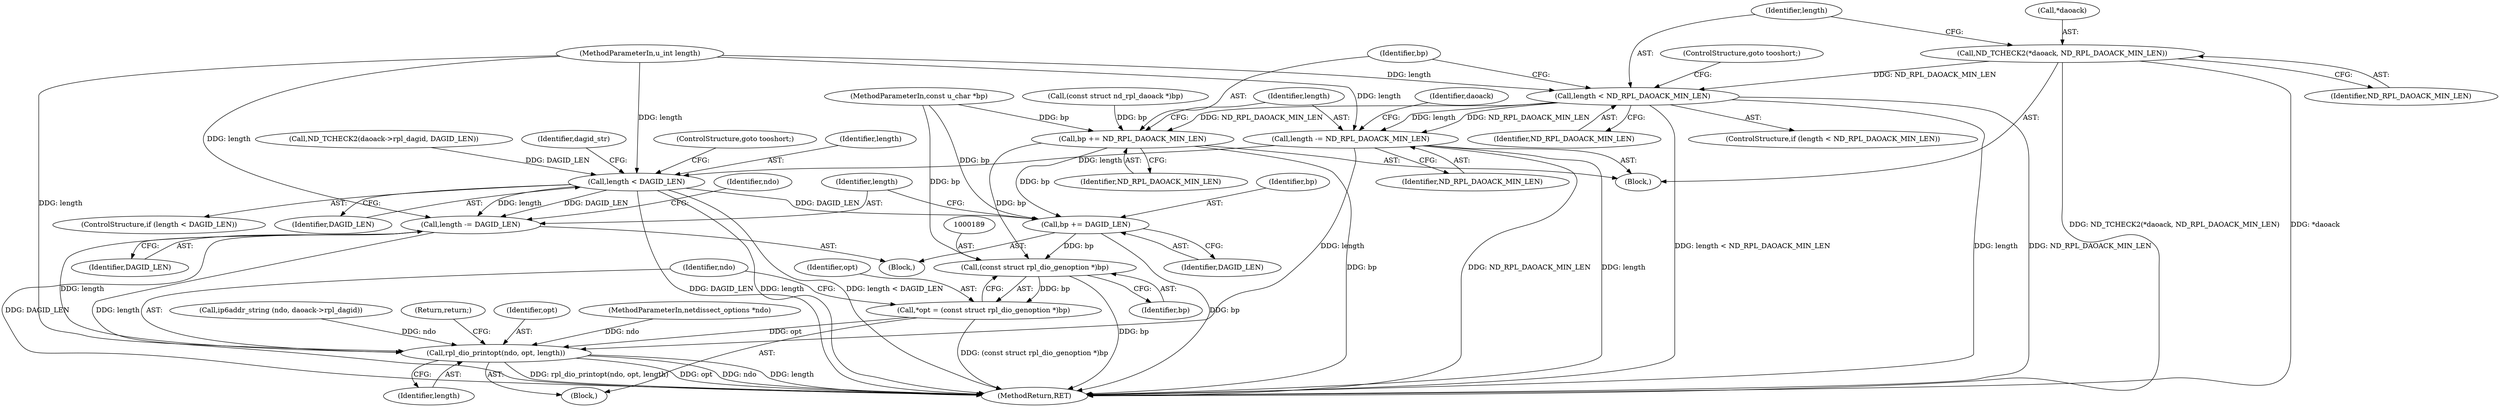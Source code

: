 digraph "0_tcpdump_d7505276842e85bfd067fa21cdb32b8a2dc3c5e4_6@pointer" {
"1000116" [label="(Call,ND_TCHECK2(*daoack, ND_RPL_DAOACK_MIN_LEN))"];
"1000121" [label="(Call,length < ND_RPL_DAOACK_MIN_LEN)"];
"1000125" [label="(Call,bp += ND_RPL_DAOACK_MIN_LEN)"];
"1000154" [label="(Call,bp += DAGID_LEN)"];
"1000188" [label="(Call,(const struct rpl_dio_genoption *)bp)"];
"1000186" [label="(Call,*opt = (const struct rpl_dio_genoption *)bp)"];
"1000191" [label="(Call,rpl_dio_printopt(ndo, opt, length))"];
"1000128" [label="(Call,length -= ND_RPL_DAOACK_MIN_LEN)"];
"1000143" [label="(Call,length < DAGID_LEN)"];
"1000157" [label="(Call,length -= DAGID_LEN)"];
"1000157" [label="(Call,length -= DAGID_LEN)"];
"1000154" [label="(Call,bp += DAGID_LEN)"];
"1000195" [label="(Return,return;)"];
"1000162" [label="(Identifier,ndo)"];
"1000117" [label="(Call,*daoack)"];
"1000119" [label="(Identifier,ND_RPL_DAOACK_MIN_LEN)"];
"1000142" [label="(ControlStructure,if (length < DAGID_LEN))"];
"1000105" [label="(Block,)"];
"1000103" [label="(MethodParameterIn,const u_char *bp)"];
"1000156" [label="(Identifier,DAGID_LEN)"];
"1000123" [label="(Identifier,ND_RPL_DAOACK_MIN_LEN)"];
"1000155" [label="(Identifier,bp)"];
"1000186" [label="(Call,*opt = (const struct rpl_dio_genoption *)bp)"];
"1000136" [label="(Block,)"];
"1000129" [label="(Identifier,length)"];
"1000192" [label="(Identifier,ndo)"];
"1000134" [label="(Identifier,daoack)"];
"1000149" [label="(Call,ip6addr_string (ndo, daoack->rpl_dagid))"];
"1000145" [label="(Identifier,DAGID_LEN)"];
"1000184" [label="(Block,)"];
"1000122" [label="(Identifier,length)"];
"1000104" [label="(MethodParameterIn,u_int length)"];
"1000128" [label="(Call,length -= ND_RPL_DAOACK_MIN_LEN)"];
"1000187" [label="(Identifier,opt)"];
"1000193" [label="(Identifier,opt)"];
"1000126" [label="(Identifier,bp)"];
"1000102" [label="(MethodParameterIn,netdissect_options *ndo)"];
"1000125" [label="(Call,bp += ND_RPL_DAOACK_MIN_LEN)"];
"1000158" [label="(Identifier,length)"];
"1000116" [label="(Call,ND_TCHECK2(*daoack, ND_RPL_DAOACK_MIN_LEN))"];
"1000210" [label="(MethodReturn,RET)"];
"1000120" [label="(ControlStructure,if (length < ND_RPL_DAOACK_MIN_LEN))"];
"1000137" [label="(Call,ND_TCHECK2(daoack->rpl_dagid, DAGID_LEN))"];
"1000127" [label="(Identifier,ND_RPL_DAOACK_MIN_LEN)"];
"1000191" [label="(Call,rpl_dio_printopt(ndo, opt, length))"];
"1000148" [label="(Identifier,dagid_str)"];
"1000146" [label="(ControlStructure,goto tooshort;)"];
"1000188" [label="(Call,(const struct rpl_dio_genoption *)bp)"];
"1000130" [label="(Identifier,ND_RPL_DAOACK_MIN_LEN)"];
"1000159" [label="(Identifier,DAGID_LEN)"];
"1000143" [label="(Call,length < DAGID_LEN)"];
"1000121" [label="(Call,length < ND_RPL_DAOACK_MIN_LEN)"];
"1000194" [label="(Identifier,length)"];
"1000109" [label="(Call,(const struct nd_rpl_daoack *)bp)"];
"1000190" [label="(Identifier,bp)"];
"1000124" [label="(ControlStructure,goto tooshort;)"];
"1000144" [label="(Identifier,length)"];
"1000116" -> "1000105"  [label="AST: "];
"1000116" -> "1000119"  [label="CFG: "];
"1000117" -> "1000116"  [label="AST: "];
"1000119" -> "1000116"  [label="AST: "];
"1000122" -> "1000116"  [label="CFG: "];
"1000116" -> "1000210"  [label="DDG: *daoack"];
"1000116" -> "1000210"  [label="DDG: ND_TCHECK2(*daoack, ND_RPL_DAOACK_MIN_LEN)"];
"1000116" -> "1000121"  [label="DDG: ND_RPL_DAOACK_MIN_LEN"];
"1000121" -> "1000120"  [label="AST: "];
"1000121" -> "1000123"  [label="CFG: "];
"1000122" -> "1000121"  [label="AST: "];
"1000123" -> "1000121"  [label="AST: "];
"1000124" -> "1000121"  [label="CFG: "];
"1000126" -> "1000121"  [label="CFG: "];
"1000121" -> "1000210"  [label="DDG: ND_RPL_DAOACK_MIN_LEN"];
"1000121" -> "1000210"  [label="DDG: length < ND_RPL_DAOACK_MIN_LEN"];
"1000121" -> "1000210"  [label="DDG: length"];
"1000104" -> "1000121"  [label="DDG: length"];
"1000121" -> "1000125"  [label="DDG: ND_RPL_DAOACK_MIN_LEN"];
"1000121" -> "1000128"  [label="DDG: ND_RPL_DAOACK_MIN_LEN"];
"1000121" -> "1000128"  [label="DDG: length"];
"1000125" -> "1000105"  [label="AST: "];
"1000125" -> "1000127"  [label="CFG: "];
"1000126" -> "1000125"  [label="AST: "];
"1000127" -> "1000125"  [label="AST: "];
"1000129" -> "1000125"  [label="CFG: "];
"1000125" -> "1000210"  [label="DDG: bp"];
"1000109" -> "1000125"  [label="DDG: bp"];
"1000103" -> "1000125"  [label="DDG: bp"];
"1000125" -> "1000154"  [label="DDG: bp"];
"1000125" -> "1000188"  [label="DDG: bp"];
"1000154" -> "1000136"  [label="AST: "];
"1000154" -> "1000156"  [label="CFG: "];
"1000155" -> "1000154"  [label="AST: "];
"1000156" -> "1000154"  [label="AST: "];
"1000158" -> "1000154"  [label="CFG: "];
"1000154" -> "1000210"  [label="DDG: bp"];
"1000143" -> "1000154"  [label="DDG: DAGID_LEN"];
"1000103" -> "1000154"  [label="DDG: bp"];
"1000154" -> "1000188"  [label="DDG: bp"];
"1000188" -> "1000186"  [label="AST: "];
"1000188" -> "1000190"  [label="CFG: "];
"1000189" -> "1000188"  [label="AST: "];
"1000190" -> "1000188"  [label="AST: "];
"1000186" -> "1000188"  [label="CFG: "];
"1000188" -> "1000210"  [label="DDG: bp"];
"1000188" -> "1000186"  [label="DDG: bp"];
"1000103" -> "1000188"  [label="DDG: bp"];
"1000186" -> "1000184"  [label="AST: "];
"1000187" -> "1000186"  [label="AST: "];
"1000192" -> "1000186"  [label="CFG: "];
"1000186" -> "1000210"  [label="DDG: (const struct rpl_dio_genoption *)bp"];
"1000186" -> "1000191"  [label="DDG: opt"];
"1000191" -> "1000184"  [label="AST: "];
"1000191" -> "1000194"  [label="CFG: "];
"1000192" -> "1000191"  [label="AST: "];
"1000193" -> "1000191"  [label="AST: "];
"1000194" -> "1000191"  [label="AST: "];
"1000195" -> "1000191"  [label="CFG: "];
"1000191" -> "1000210"  [label="DDG: length"];
"1000191" -> "1000210"  [label="DDG: rpl_dio_printopt(ndo, opt, length)"];
"1000191" -> "1000210"  [label="DDG: opt"];
"1000191" -> "1000210"  [label="DDG: ndo"];
"1000149" -> "1000191"  [label="DDG: ndo"];
"1000102" -> "1000191"  [label="DDG: ndo"];
"1000128" -> "1000191"  [label="DDG: length"];
"1000157" -> "1000191"  [label="DDG: length"];
"1000104" -> "1000191"  [label="DDG: length"];
"1000128" -> "1000105"  [label="AST: "];
"1000128" -> "1000130"  [label="CFG: "];
"1000129" -> "1000128"  [label="AST: "];
"1000130" -> "1000128"  [label="AST: "];
"1000134" -> "1000128"  [label="CFG: "];
"1000128" -> "1000210"  [label="DDG: ND_RPL_DAOACK_MIN_LEN"];
"1000128" -> "1000210"  [label="DDG: length"];
"1000104" -> "1000128"  [label="DDG: length"];
"1000128" -> "1000143"  [label="DDG: length"];
"1000143" -> "1000142"  [label="AST: "];
"1000143" -> "1000145"  [label="CFG: "];
"1000144" -> "1000143"  [label="AST: "];
"1000145" -> "1000143"  [label="AST: "];
"1000146" -> "1000143"  [label="CFG: "];
"1000148" -> "1000143"  [label="CFG: "];
"1000143" -> "1000210"  [label="DDG: length"];
"1000143" -> "1000210"  [label="DDG: length < DAGID_LEN"];
"1000143" -> "1000210"  [label="DDG: DAGID_LEN"];
"1000104" -> "1000143"  [label="DDG: length"];
"1000137" -> "1000143"  [label="DDG: DAGID_LEN"];
"1000143" -> "1000157"  [label="DDG: DAGID_LEN"];
"1000143" -> "1000157"  [label="DDG: length"];
"1000157" -> "1000136"  [label="AST: "];
"1000157" -> "1000159"  [label="CFG: "];
"1000158" -> "1000157"  [label="AST: "];
"1000159" -> "1000157"  [label="AST: "];
"1000162" -> "1000157"  [label="CFG: "];
"1000157" -> "1000210"  [label="DDG: DAGID_LEN"];
"1000157" -> "1000210"  [label="DDG: length"];
"1000104" -> "1000157"  [label="DDG: length"];
}

